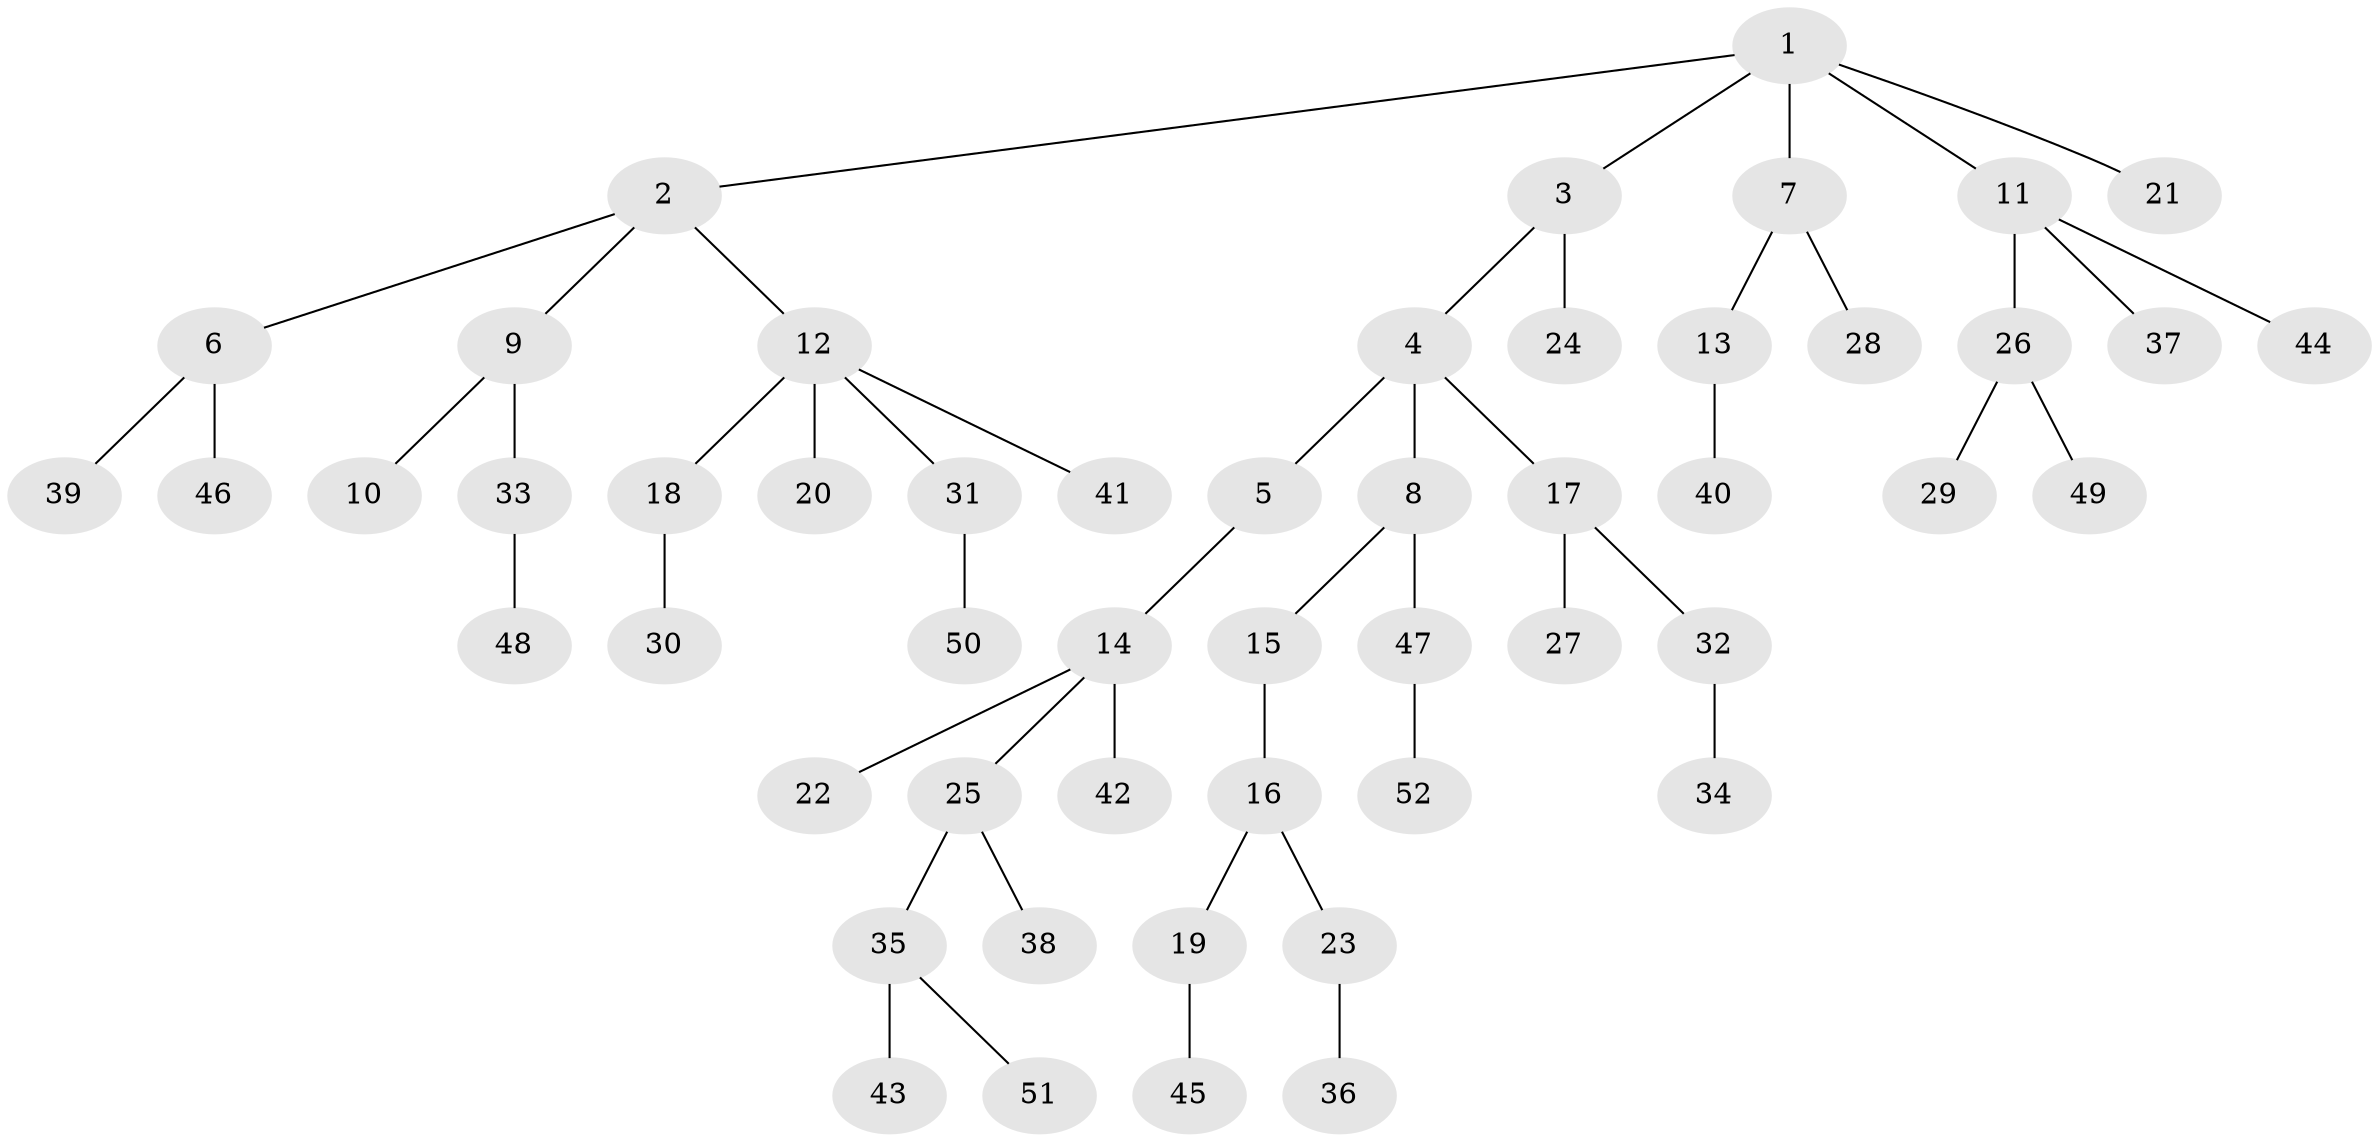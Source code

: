 // Generated by graph-tools (version 1.1) at 2025/50/03/09/25 03:50:24]
// undirected, 52 vertices, 51 edges
graph export_dot {
graph [start="1"]
  node [color=gray90,style=filled];
  1;
  2;
  3;
  4;
  5;
  6;
  7;
  8;
  9;
  10;
  11;
  12;
  13;
  14;
  15;
  16;
  17;
  18;
  19;
  20;
  21;
  22;
  23;
  24;
  25;
  26;
  27;
  28;
  29;
  30;
  31;
  32;
  33;
  34;
  35;
  36;
  37;
  38;
  39;
  40;
  41;
  42;
  43;
  44;
  45;
  46;
  47;
  48;
  49;
  50;
  51;
  52;
  1 -- 2;
  1 -- 3;
  1 -- 7;
  1 -- 11;
  1 -- 21;
  2 -- 6;
  2 -- 9;
  2 -- 12;
  3 -- 4;
  3 -- 24;
  4 -- 5;
  4 -- 8;
  4 -- 17;
  5 -- 14;
  6 -- 39;
  6 -- 46;
  7 -- 13;
  7 -- 28;
  8 -- 15;
  8 -- 47;
  9 -- 10;
  9 -- 33;
  11 -- 26;
  11 -- 37;
  11 -- 44;
  12 -- 18;
  12 -- 20;
  12 -- 31;
  12 -- 41;
  13 -- 40;
  14 -- 22;
  14 -- 25;
  14 -- 42;
  15 -- 16;
  16 -- 19;
  16 -- 23;
  17 -- 27;
  17 -- 32;
  18 -- 30;
  19 -- 45;
  23 -- 36;
  25 -- 35;
  25 -- 38;
  26 -- 29;
  26 -- 49;
  31 -- 50;
  32 -- 34;
  33 -- 48;
  35 -- 43;
  35 -- 51;
  47 -- 52;
}
